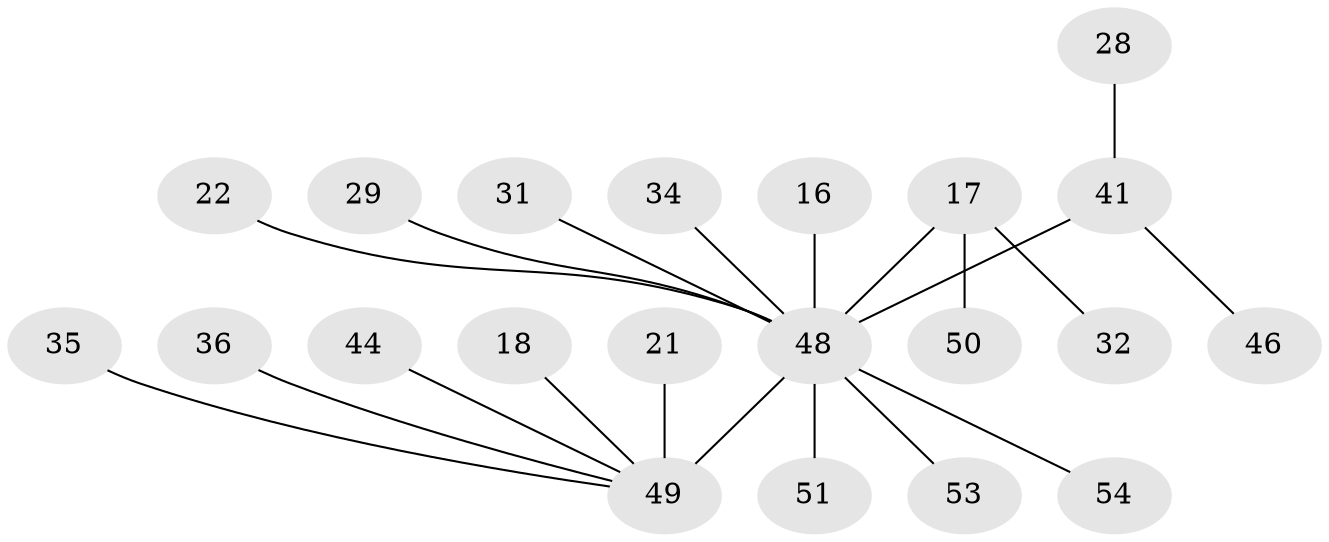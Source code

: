 // original degree distribution, {2: 0.2777777777777778, 9: 0.037037037037037035, 5: 0.037037037037037035, 6: 0.037037037037037035, 7: 0.037037037037037035, 4: 0.05555555555555555, 1: 0.5, 3: 0.018518518518518517}
// Generated by graph-tools (version 1.1) at 2025/57/03/04/25 21:57:59]
// undirected, 21 vertices, 20 edges
graph export_dot {
graph [start="1"]
  node [color=gray90,style=filled];
  16;
  17 [super="+5+13"];
  18;
  21 [super="+12"];
  22;
  28;
  29 [super="+11"];
  31;
  32;
  34;
  35;
  36;
  41 [super="+37+25"];
  44;
  46 [super="+38"];
  48 [super="+4+8+2+6"];
  49 [super="+10"];
  50 [super="+40"];
  51 [super="+45+30"];
  53 [super="+47"];
  54 [super="+52"];
  16 -- 48;
  17 -- 32;
  17 -- 48 [weight=3];
  17 -- 50;
  18 -- 49;
  21 -- 49;
  22 -- 48;
  28 -- 41;
  29 -- 48 [weight=2];
  31 -- 48;
  34 -- 48;
  35 -- 49;
  36 -- 49;
  41 -- 48 [weight=3];
  41 -- 46;
  44 -- 49;
  48 -- 53;
  48 -- 54;
  48 -- 51 [weight=2];
  48 -- 49 [weight=5];
}
